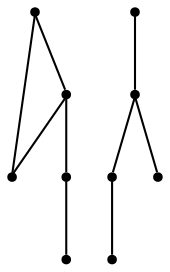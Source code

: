graph {
  node [shape=point,comment="{\"directed\":false,\"doi\":\"10.1007/978-3-642-00219-9_32\",\"figure\":\"2\"}"]

  v0 [pos="635.8103210094363,825.2315648859195"]
  v1 [pos="999.5641220092773,894.9236971768464"]
  v2 [pos="963.5123289951058,971.2013735684479"]
  v3 [pos="962.0445499863736,762.0336450750176"]
  v4 [pos="916.2855261514353,825.2315648859194"]
  v5 [pos="916.2855261514353,703.7834059281781"]
  v6 [pos="588.0497629919718,971.2013735684479"]
  v7 [pos="635.8103210094363,703.7834059281781"]
  v8 [pos="590.0512971744981,762.0336450750176"]
  v9 [pos="553.2947869944018,894.9236971768464"]

  v9 -- v6 [id="-2",pos="553.2947869944018,894.9236971768464 588.0497629919718,971.2013735684479 588.0497629919718,971.2013735684479 588.0497629919718,971.2013735684479"]
  v8 -- v9 [id="-8",pos="590.0512971744981,762.0336450750176 553.2947869944018,894.9236971768464 553.2947869944018,894.9236971768464 553.2947869944018,894.9236971768464"]
  v7 -- v8 [id="-11",pos="635.8103210094363,703.7834059281781 590.0512971744981,762.0336450750176 590.0512971744981,762.0336450750176 590.0512971744981,762.0336450750176"]
  v7 -- v0 [id="-13",pos="635.8103210094363,703.7834059281781 727.3283686793127,762.0336450750176 727.3283686793127,762.0336450750176 727.3283686793127,762.0336450750176 635.8103210094363,825.2315648859195 635.8103210094363,825.2315648859195 635.8103210094363,825.2315648859195"]
  v1 -- v2 [id="-16",pos="999.5641220092773,894.9236971768464 963.5123289951058,971.2013735684479 963.5123289951058,971.2013735684479 963.5123289951058,971.2013735684479"]
  v8 -- v0 [id="-19",pos="590.0512971744981,762.0336450750176 635.8103210094363,825.2315648859195 635.8103210094363,825.2315648859195 635.8103210094363,825.2315648859195"]
  v3 -- v1 [id="-25",pos="962.0445499863736,762.0336450750176 999.5641220092773,894.9236971768464 999.5641220092773,894.9236971768464 999.5641220092773,894.9236971768464"]
  v3 -- v4 [id="-26",pos="962.0445499863736,762.0336450750176 916.2855261514353,825.2315648859194 916.2855261514353,825.2315648859194 916.2855261514353,825.2315648859194"]
  v5 -- v3 [id="-34",pos="916.2855261514353,703.7834059281781 962.0445499863736,762.0336450750176 962.0445499863736,762.0336450750176 962.0445499863736,762.0336450750176"]
}